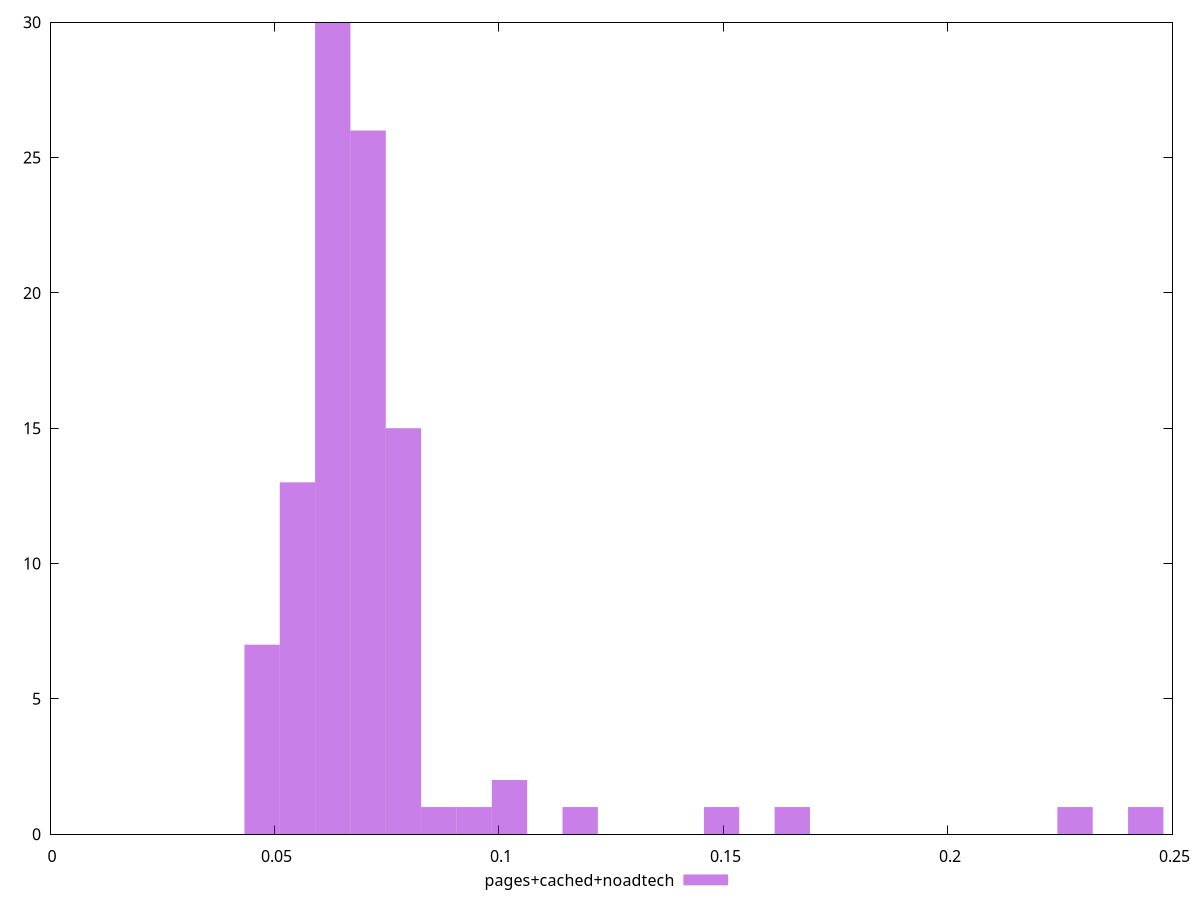 $_pagesCachedNoadtech <<EOF
0.07872289021093536 15
0.06297831216874829 30
0.055106023147654754 13
0.09446746825312244 1
0.07085060118984182 26
0.16531806944296426 1
0.04723373412656122 7
0.08659517923202889 1
0.10233975727421597 2
0.2440409596538996 1
0.1495734914007772 1
0.11808433531640304 1
0.22829638161171253 1
EOF
set key outside below
set terminal pngcairo
set output "report_00005_2020-11-02T22-26-11.212Z/network-rtt/pages+cached+noadtech//raw_hist.png"
set yrange [0:30]
set boxwidth 0.007872289021093536
set style fill transparent solid 0.5 noborder
plot $_pagesCachedNoadtech title "pages+cached+noadtech" with boxes ,